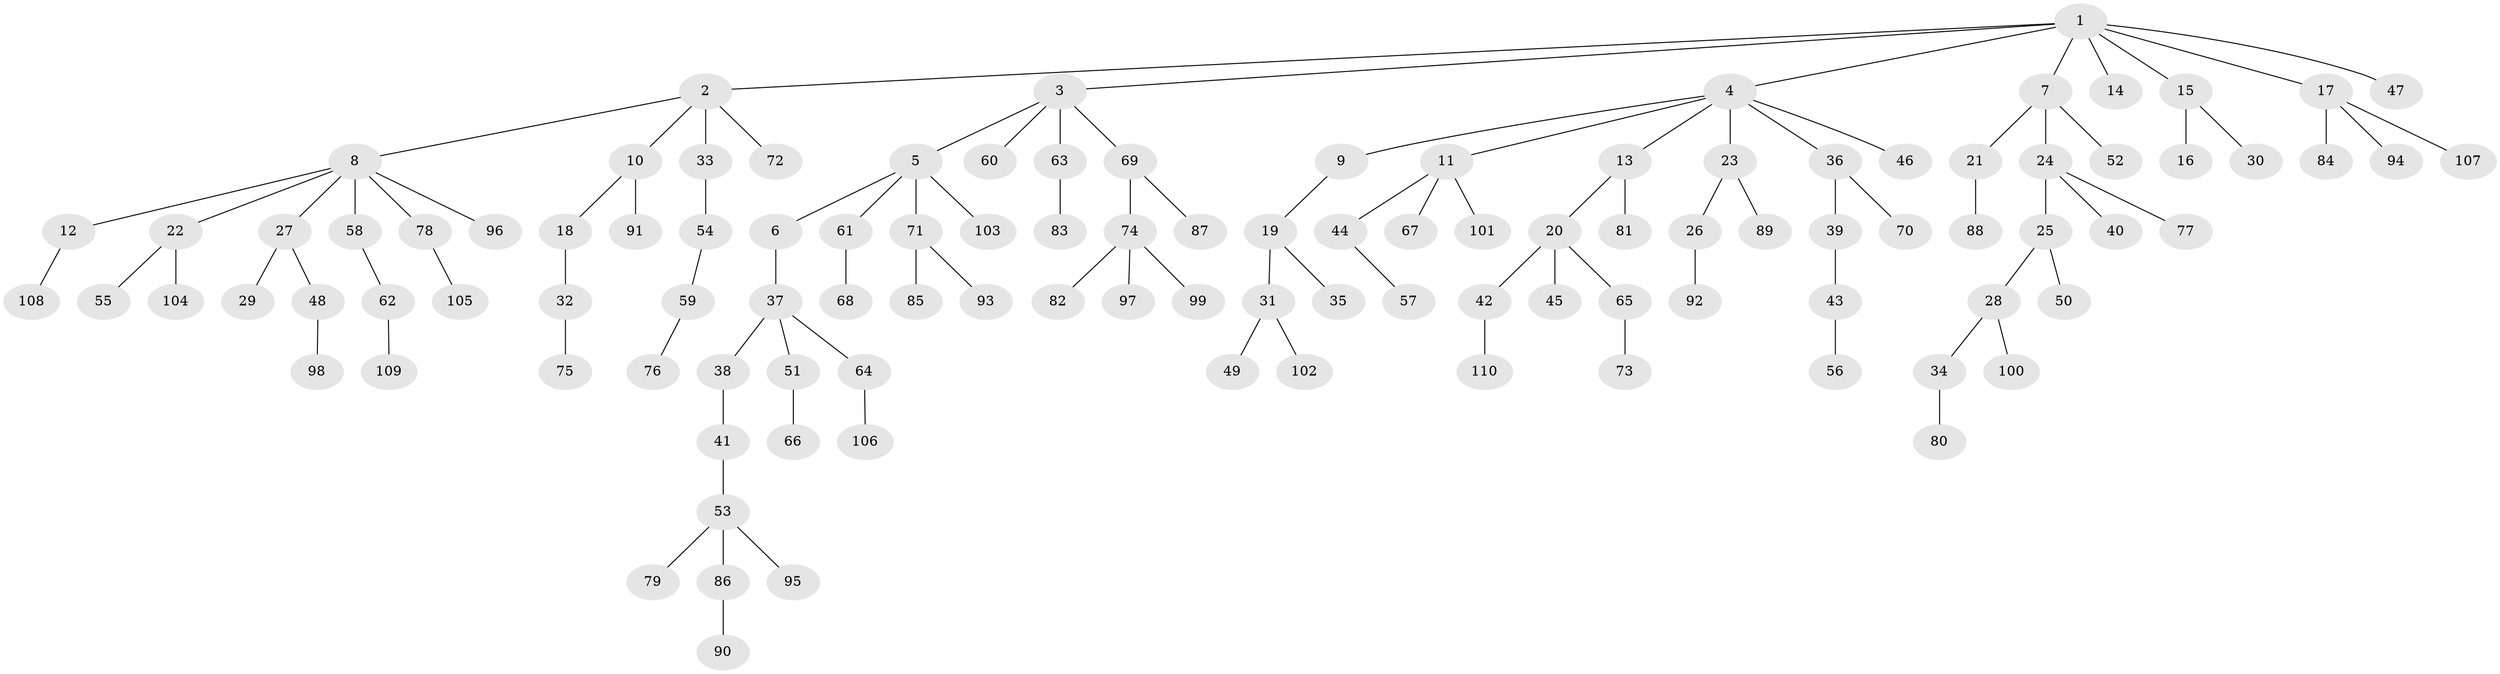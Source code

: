 // coarse degree distribution, {7: 0.014705882352941176, 4: 0.058823529411764705, 6: 0.029411764705882353, 2: 0.35294117647058826, 3: 0.10294117647058823, 1: 0.4411764705882353}
// Generated by graph-tools (version 1.1) at 2025/51/03/04/25 22:51:33]
// undirected, 110 vertices, 109 edges
graph export_dot {
  node [color=gray90,style=filled];
  1;
  2;
  3;
  4;
  5;
  6;
  7;
  8;
  9;
  10;
  11;
  12;
  13;
  14;
  15;
  16;
  17;
  18;
  19;
  20;
  21;
  22;
  23;
  24;
  25;
  26;
  27;
  28;
  29;
  30;
  31;
  32;
  33;
  34;
  35;
  36;
  37;
  38;
  39;
  40;
  41;
  42;
  43;
  44;
  45;
  46;
  47;
  48;
  49;
  50;
  51;
  52;
  53;
  54;
  55;
  56;
  57;
  58;
  59;
  60;
  61;
  62;
  63;
  64;
  65;
  66;
  67;
  68;
  69;
  70;
  71;
  72;
  73;
  74;
  75;
  76;
  77;
  78;
  79;
  80;
  81;
  82;
  83;
  84;
  85;
  86;
  87;
  88;
  89;
  90;
  91;
  92;
  93;
  94;
  95;
  96;
  97;
  98;
  99;
  100;
  101;
  102;
  103;
  104;
  105;
  106;
  107;
  108;
  109;
  110;
  1 -- 2;
  1 -- 3;
  1 -- 4;
  1 -- 7;
  1 -- 14;
  1 -- 15;
  1 -- 17;
  1 -- 47;
  2 -- 8;
  2 -- 10;
  2 -- 33;
  2 -- 72;
  3 -- 5;
  3 -- 60;
  3 -- 63;
  3 -- 69;
  4 -- 9;
  4 -- 11;
  4 -- 13;
  4 -- 23;
  4 -- 36;
  4 -- 46;
  5 -- 6;
  5 -- 61;
  5 -- 71;
  5 -- 103;
  6 -- 37;
  7 -- 21;
  7 -- 24;
  7 -- 52;
  8 -- 12;
  8 -- 22;
  8 -- 27;
  8 -- 58;
  8 -- 78;
  8 -- 96;
  9 -- 19;
  10 -- 18;
  10 -- 91;
  11 -- 44;
  11 -- 67;
  11 -- 101;
  12 -- 108;
  13 -- 20;
  13 -- 81;
  15 -- 16;
  15 -- 30;
  17 -- 84;
  17 -- 94;
  17 -- 107;
  18 -- 32;
  19 -- 31;
  19 -- 35;
  20 -- 42;
  20 -- 45;
  20 -- 65;
  21 -- 88;
  22 -- 55;
  22 -- 104;
  23 -- 26;
  23 -- 89;
  24 -- 25;
  24 -- 40;
  24 -- 77;
  25 -- 28;
  25 -- 50;
  26 -- 92;
  27 -- 29;
  27 -- 48;
  28 -- 34;
  28 -- 100;
  31 -- 49;
  31 -- 102;
  32 -- 75;
  33 -- 54;
  34 -- 80;
  36 -- 39;
  36 -- 70;
  37 -- 38;
  37 -- 51;
  37 -- 64;
  38 -- 41;
  39 -- 43;
  41 -- 53;
  42 -- 110;
  43 -- 56;
  44 -- 57;
  48 -- 98;
  51 -- 66;
  53 -- 79;
  53 -- 86;
  53 -- 95;
  54 -- 59;
  58 -- 62;
  59 -- 76;
  61 -- 68;
  62 -- 109;
  63 -- 83;
  64 -- 106;
  65 -- 73;
  69 -- 74;
  69 -- 87;
  71 -- 85;
  71 -- 93;
  74 -- 82;
  74 -- 97;
  74 -- 99;
  78 -- 105;
  86 -- 90;
}
